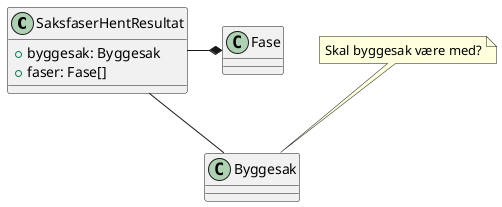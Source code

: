 @startuml
class SaksfaserHentResultat {
    +byggesak: Byggesak
    +faser: Fase[]
}

SaksfaserHentResultat -- Byggesak
SaksfaserHentResultat -* Fase

note top of Byggesak : Skal byggesak være med?


@enduml